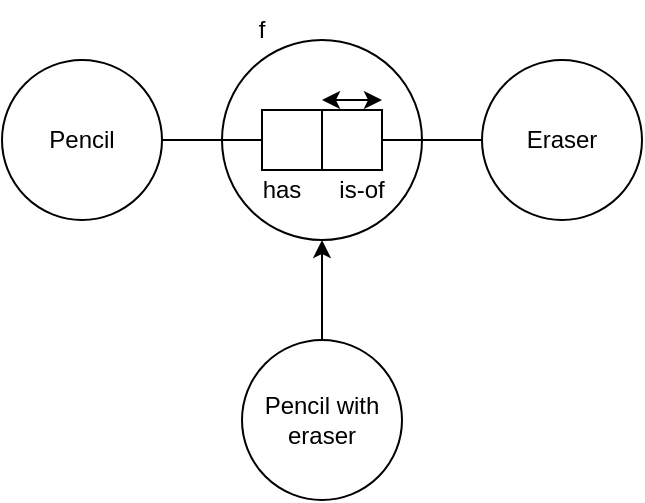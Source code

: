 <mxfile version="22.1.11" type="github">
  <diagram name="Page-1" id="geVlNqPamKYG3F1XzN8d">
    <mxGraphModel dx="698" dy="648" grid="1" gridSize="10" guides="1" tooltips="1" connect="1" arrows="1" fold="1" page="1" pageScale="1" pageWidth="827" pageHeight="1169" math="0" shadow="0">
      <root>
        <mxCell id="0" />
        <mxCell id="1" parent="0" />
        <mxCell id="0Qrzgs7ztrN68Ay9G0mo-1" value="" style="ellipse;whiteSpace=wrap;html=1;aspect=fixed;" vertex="1" parent="1">
          <mxGeometry x="310" y="90" width="100" height="100" as="geometry" />
        </mxCell>
        <mxCell id="5tDtxQZ0ZbtPjQdfURj3-1" value="Pencil" style="ellipse;whiteSpace=wrap;html=1;aspect=fixed;" parent="1" vertex="1">
          <mxGeometry x="200" y="100" width="80" height="80" as="geometry" />
        </mxCell>
        <mxCell id="5tDtxQZ0ZbtPjQdfURj3-2" value="&lt;div&gt;Pencil with&lt;/div&gt;&lt;div&gt;eraser&lt;br&gt;&lt;/div&gt;" style="ellipse;whiteSpace=wrap;html=1;aspect=fixed;" parent="1" vertex="1">
          <mxGeometry x="320" y="240" width="80" height="80" as="geometry" />
        </mxCell>
        <mxCell id="5tDtxQZ0ZbtPjQdfURj3-3" value="Eraser" style="ellipse;whiteSpace=wrap;html=1;aspect=fixed;" parent="1" vertex="1">
          <mxGeometry x="440" y="100" width="80" height="80" as="geometry" />
        </mxCell>
        <mxCell id="5tDtxQZ0ZbtPjQdfURj3-4" value="" style="shape=process;whiteSpace=wrap;html=1;backgroundOutline=1;size=0.5;" parent="1" vertex="1">
          <mxGeometry x="330" y="125" width="60" height="30" as="geometry" />
        </mxCell>
        <mxCell id="5tDtxQZ0ZbtPjQdfURj3-5" value="" style="endArrow=classic;html=1;rounded=0;entryX=0.5;entryY=1;entryDx=0;entryDy=0;exitX=0.5;exitY=0;exitDx=0;exitDy=0;" parent="1" source="5tDtxQZ0ZbtPjQdfURj3-2" target="0Qrzgs7ztrN68Ay9G0mo-1" edge="1">
          <mxGeometry width="50" height="50" relative="1" as="geometry">
            <mxPoint x="340" y="390" as="sourcePoint" />
            <mxPoint x="390" y="340" as="targetPoint" />
          </mxGeometry>
        </mxCell>
        <mxCell id="5tDtxQZ0ZbtPjQdfURj3-6" value="" style="endArrow=none;html=1;rounded=0;exitX=1;exitY=0.5;exitDx=0;exitDy=0;entryX=0;entryY=0.5;entryDx=0;entryDy=0;startArrow=none;startFill=0;" parent="1" source="5tDtxQZ0ZbtPjQdfURj3-1" target="5tDtxQZ0ZbtPjQdfURj3-4" edge="1">
          <mxGeometry width="50" height="50" relative="1" as="geometry">
            <mxPoint x="340" y="390" as="sourcePoint" />
            <mxPoint x="390" y="340" as="targetPoint" />
          </mxGeometry>
        </mxCell>
        <mxCell id="5tDtxQZ0ZbtPjQdfURj3-7" value="" style="endArrow=none;html=1;rounded=0;entryX=0;entryY=0.5;entryDx=0;entryDy=0;exitX=1;exitY=0.5;exitDx=0;exitDy=0;endFill=0;" parent="1" source="5tDtxQZ0ZbtPjQdfURj3-4" target="5tDtxQZ0ZbtPjQdfURj3-3" edge="1">
          <mxGeometry width="50" height="50" relative="1" as="geometry">
            <mxPoint x="340" y="390" as="sourcePoint" />
            <mxPoint x="390" y="340" as="targetPoint" />
          </mxGeometry>
        </mxCell>
        <mxCell id="5tDtxQZ0ZbtPjQdfURj3-8" value="&lt;div&gt;has&lt;/div&gt;" style="text;html=1;strokeColor=none;fillColor=none;align=center;verticalAlign=middle;whiteSpace=wrap;rounded=0;" parent="1" vertex="1">
          <mxGeometry x="310" y="150" width="60" height="30" as="geometry" />
        </mxCell>
        <mxCell id="5tDtxQZ0ZbtPjQdfURj3-10" value="is-of" style="text;html=1;strokeColor=none;fillColor=none;align=center;verticalAlign=middle;whiteSpace=wrap;rounded=0;" parent="1" vertex="1">
          <mxGeometry x="350" y="150" width="60" height="30" as="geometry" />
        </mxCell>
        <mxCell id="5tDtxQZ0ZbtPjQdfURj3-12" value="" style="endArrow=classic;startArrow=classic;html=1;rounded=0;" parent="1" edge="1">
          <mxGeometry width="50" height="50" relative="1" as="geometry">
            <mxPoint x="360" y="120" as="sourcePoint" />
            <mxPoint x="390" y="120" as="targetPoint" />
          </mxGeometry>
        </mxCell>
        <mxCell id="0Qrzgs7ztrN68Ay9G0mo-2" value="f" style="text;html=1;strokeColor=none;fillColor=none;align=center;verticalAlign=middle;whiteSpace=wrap;rounded=0;" vertex="1" parent="1">
          <mxGeometry x="300" y="70" width="60" height="30" as="geometry" />
        </mxCell>
      </root>
    </mxGraphModel>
  </diagram>
</mxfile>
